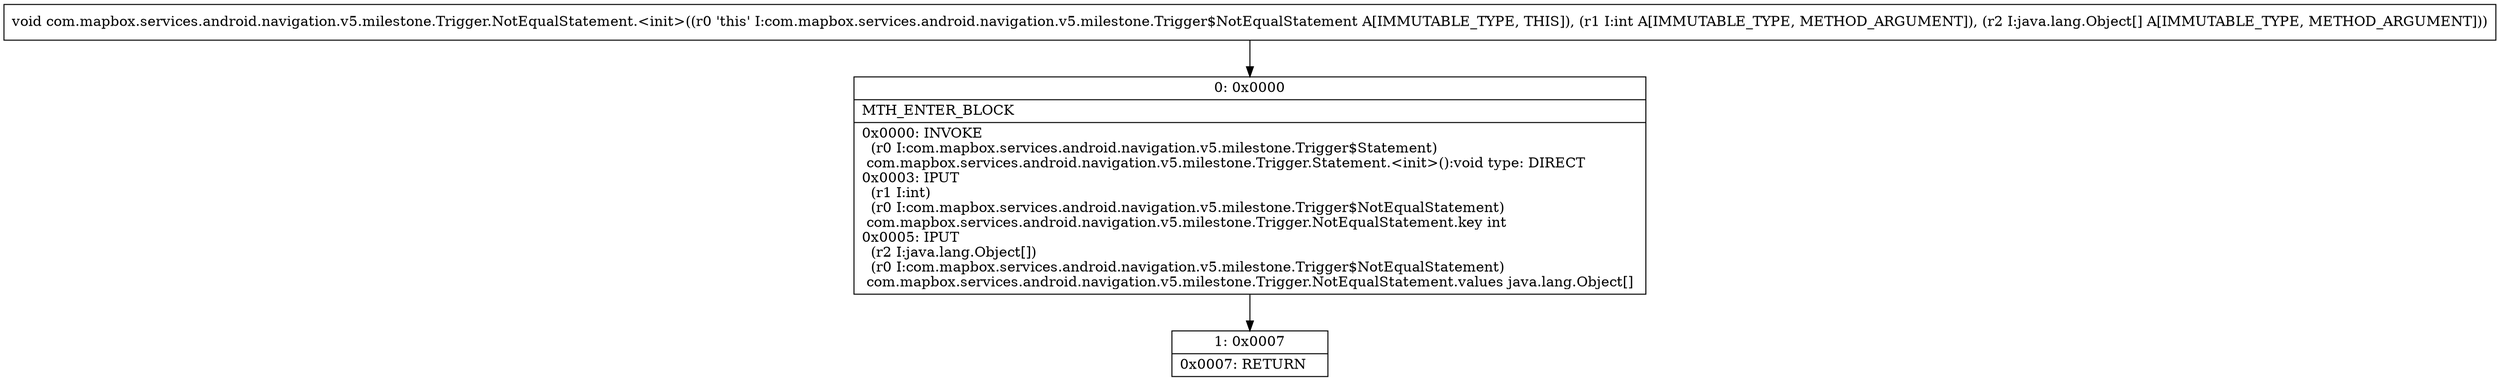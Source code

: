 digraph "CFG forcom.mapbox.services.android.navigation.v5.milestone.Trigger.NotEqualStatement.\<init\>(I[Ljava\/lang\/Object;)V" {
Node_0 [shape=record,label="{0\:\ 0x0000|MTH_ENTER_BLOCK\l|0x0000: INVOKE  \l  (r0 I:com.mapbox.services.android.navigation.v5.milestone.Trigger$Statement)\l com.mapbox.services.android.navigation.v5.milestone.Trigger.Statement.\<init\>():void type: DIRECT \l0x0003: IPUT  \l  (r1 I:int)\l  (r0 I:com.mapbox.services.android.navigation.v5.milestone.Trigger$NotEqualStatement)\l com.mapbox.services.android.navigation.v5.milestone.Trigger.NotEqualStatement.key int \l0x0005: IPUT  \l  (r2 I:java.lang.Object[])\l  (r0 I:com.mapbox.services.android.navigation.v5.milestone.Trigger$NotEqualStatement)\l com.mapbox.services.android.navigation.v5.milestone.Trigger.NotEqualStatement.values java.lang.Object[] \l}"];
Node_1 [shape=record,label="{1\:\ 0x0007|0x0007: RETURN   \l}"];
MethodNode[shape=record,label="{void com.mapbox.services.android.navigation.v5.milestone.Trigger.NotEqualStatement.\<init\>((r0 'this' I:com.mapbox.services.android.navigation.v5.milestone.Trigger$NotEqualStatement A[IMMUTABLE_TYPE, THIS]), (r1 I:int A[IMMUTABLE_TYPE, METHOD_ARGUMENT]), (r2 I:java.lang.Object[] A[IMMUTABLE_TYPE, METHOD_ARGUMENT])) }"];
MethodNode -> Node_0;
Node_0 -> Node_1;
}

